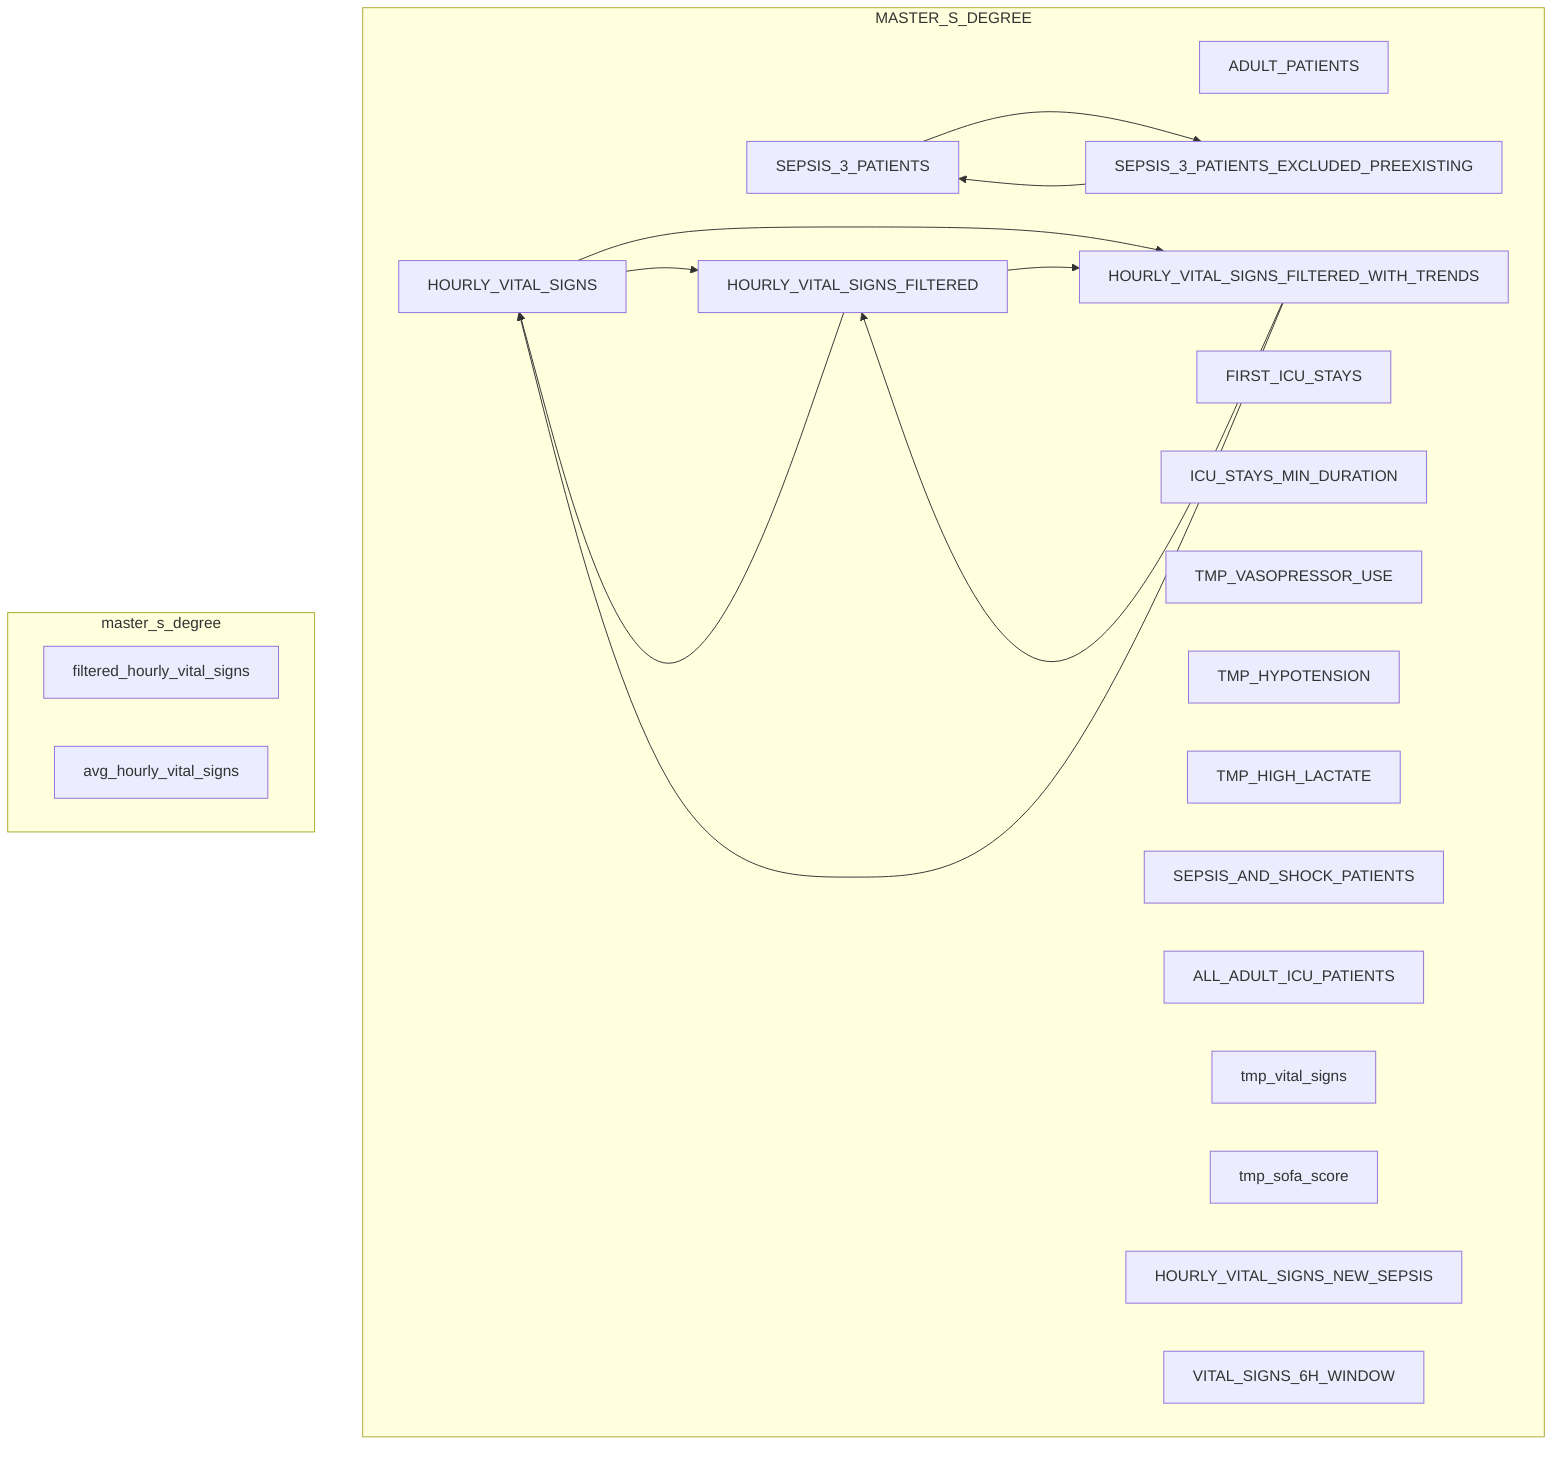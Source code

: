 graph TD
    subgraph MASTER_S_DEGREE
    ADULT_PATIENTS[ADULT_PATIENTS]
    FIRST_ICU_STAYS[FIRST_ICU_STAYS]
    ICU_STAYS_MIN_DURATION[ICU_STAYS_MIN_DURATION]
    SEPSIS_3_PATIENTS[SEPSIS_3_PATIENTS]
    SEPSIS_3_PATIENTS_EXCLUDED_PREEXISTING[SEPSIS_3_PATIENTS_EXCLUDED_PREEXISTING]
    TMP_VASOPRESSOR_USE[TMP_VASOPRESSOR_USE]
    TMP_HYPOTENSION[TMP_HYPOTENSION]
    TMP_HIGH_LACTATE[TMP_HIGH_LACTATE]
    SEPSIS_AND_SHOCK_PATIENTS[SEPSIS_AND_SHOCK_PATIENTS]
    ALL_ADULT_ICU_PATIENTS[ALL_ADULT_ICU_PATIENTS]
    tmp_vital_signs[tmp_vital_signs]
    tmp_sofa_score[tmp_sofa_score]
    HOURLY_VITAL_SIGNS[HOURLY_VITAL_SIGNS]
    HOURLY_VITAL_SIGNS_NEW_SEPSIS[HOURLY_VITAL_SIGNS_NEW_SEPSIS]
    VITAL_SIGNS_6H_WINDOW[VITAL_SIGNS_6H_WINDOW]
    HOURLY_VITAL_SIGNS_FILTERED[HOURLY_VITAL_SIGNS_FILTERED]
    HOURLY_VITAL_SIGNS_FILTERED_WITH_TRENDS[HOURLY_VITAL_SIGNS_FILTERED_WITH_TRENDS]
    end
    subgraph master_s_degree
    filtered_hourly_vital_signs[filtered_hourly_vital_signs]
    avg_hourly_vital_signs[avg_hourly_vital_signs]
    end
    SEPSIS_3_PATIENTS --> SEPSIS_3_PATIENTS_EXCLUDED_PREEXISTING
    SEPSIS_3_PATIENTS_EXCLUDED_PREEXISTING --> SEPSIS_3_PATIENTS
    HOURLY_VITAL_SIGNS --> HOURLY_VITAL_SIGNS_FILTERED
    HOURLY_VITAL_SIGNS --> HOURLY_VITAL_SIGNS_FILTERED_WITH_TRENDS
    HOURLY_VITAL_SIGNS_FILTERED --> HOURLY_VITAL_SIGNS
    HOURLY_VITAL_SIGNS_FILTERED --> HOURLY_VITAL_SIGNS_FILTERED_WITH_TRENDS
    HOURLY_VITAL_SIGNS_FILTERED_WITH_TRENDS --> HOURLY_VITAL_SIGNS_FILTERED
    HOURLY_VITAL_SIGNS_FILTERED_WITH_TRENDS --> HOURLY_VITAL_SIGNS